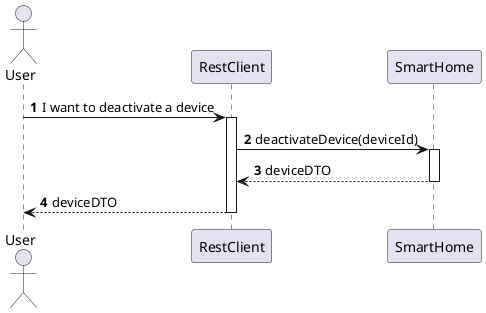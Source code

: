 @startuml
'https://plantuml.com/sequence-diagram
!pragma layout smetana

autonumber

actor "User" as User
participant "RestClient" as RC
participant "SmartHome" as SH


User -> RC : I want to deactivate a device
activate RC

RC -> SH : deactivateDevice(deviceId)
activate SH

SH --> RC : deviceDTO
deactivate SH

RC --> User : deviceDTO
deactivate RC
@enduml
